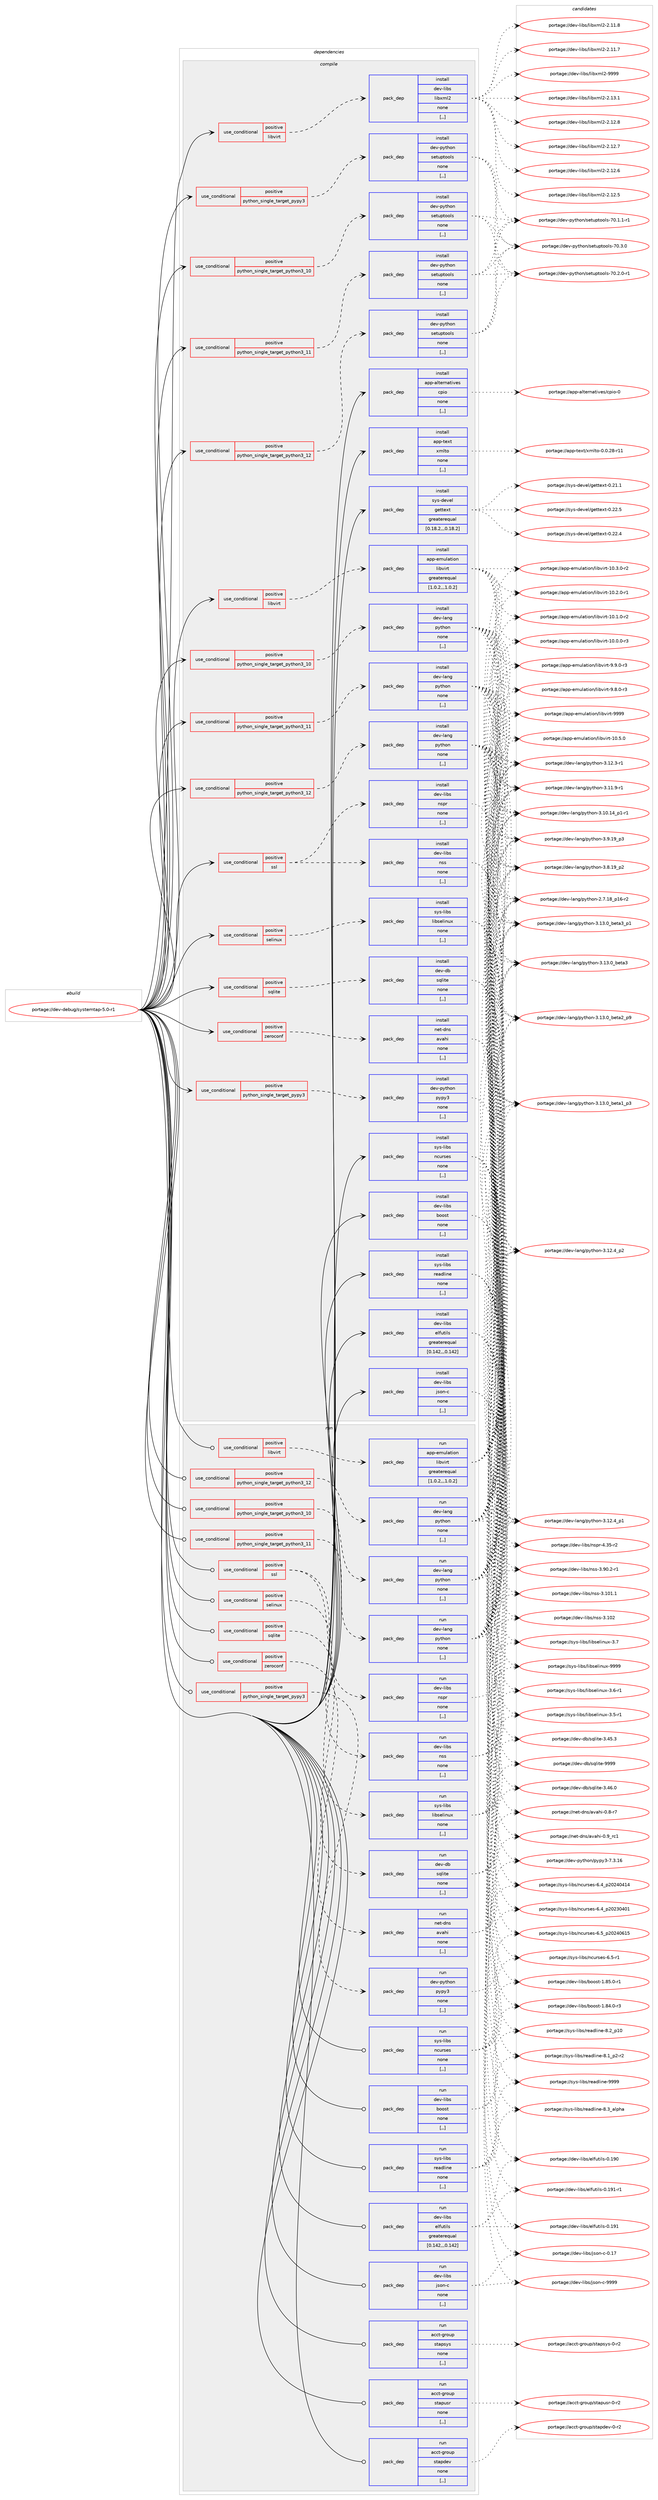 digraph prolog {

# *************
# Graph options
# *************

newrank=true;
concentrate=true;
compound=true;
graph [rankdir=LR,fontname=Helvetica,fontsize=10,ranksep=1.5];#, ranksep=2.5, nodesep=0.2];
edge  [arrowhead=vee];
node  [fontname=Helvetica,fontsize=10];

# **********
# The ebuild
# **********

subgraph cluster_leftcol {
color=gray;
rank=same;
label=<<i>ebuild</i>>;
id [label="portage://dev-debug/systemtap-5.0-r1", color=red, width=4, href="../dev-debug/systemtap-5.0-r1.svg"];
}

# ****************
# The dependencies
# ****************

subgraph cluster_midcol {
color=gray;
label=<<i>dependencies</i>>;
subgraph cluster_compile {
fillcolor="#eeeeee";
style=filled;
label=<<i>compile</i>>;
subgraph cond19196 {
dependency72195 [label=<<TABLE BORDER="0" CELLBORDER="1" CELLSPACING="0" CELLPADDING="4"><TR><TD ROWSPAN="3" CELLPADDING="10">use_conditional</TD></TR><TR><TD>positive</TD></TR><TR><TD>libvirt</TD></TR></TABLE>>, shape=none, color=red];
subgraph pack52058 {
dependency72196 [label=<<TABLE BORDER="0" CELLBORDER="1" CELLSPACING="0" CELLPADDING="4" WIDTH="220"><TR><TD ROWSPAN="6" CELLPADDING="30">pack_dep</TD></TR><TR><TD WIDTH="110">install</TD></TR><TR><TD>app-emulation</TD></TR><TR><TD>libvirt</TD></TR><TR><TD>greaterequal</TD></TR><TR><TD>[1.0.2,,,1.0.2]</TD></TR></TABLE>>, shape=none, color=blue];
}
dependency72195:e -> dependency72196:w [weight=20,style="dashed",arrowhead="vee"];
}
id:e -> dependency72195:w [weight=20,style="solid",arrowhead="vee"];
subgraph cond19197 {
dependency72197 [label=<<TABLE BORDER="0" CELLBORDER="1" CELLSPACING="0" CELLPADDING="4"><TR><TD ROWSPAN="3" CELLPADDING="10">use_conditional</TD></TR><TR><TD>positive</TD></TR><TR><TD>libvirt</TD></TR></TABLE>>, shape=none, color=red];
subgraph pack52059 {
dependency72198 [label=<<TABLE BORDER="0" CELLBORDER="1" CELLSPACING="0" CELLPADDING="4" WIDTH="220"><TR><TD ROWSPAN="6" CELLPADDING="30">pack_dep</TD></TR><TR><TD WIDTH="110">install</TD></TR><TR><TD>dev-libs</TD></TR><TR><TD>libxml2</TD></TR><TR><TD>none</TD></TR><TR><TD>[,,]</TD></TR></TABLE>>, shape=none, color=blue];
}
dependency72197:e -> dependency72198:w [weight=20,style="dashed",arrowhead="vee"];
}
id:e -> dependency72197:w [weight=20,style="solid",arrowhead="vee"];
subgraph cond19198 {
dependency72199 [label=<<TABLE BORDER="0" CELLBORDER="1" CELLSPACING="0" CELLPADDING="4"><TR><TD ROWSPAN="3" CELLPADDING="10">use_conditional</TD></TR><TR><TD>positive</TD></TR><TR><TD>python_single_target_pypy3</TD></TR></TABLE>>, shape=none, color=red];
subgraph pack52060 {
dependency72200 [label=<<TABLE BORDER="0" CELLBORDER="1" CELLSPACING="0" CELLPADDING="4" WIDTH="220"><TR><TD ROWSPAN="6" CELLPADDING="30">pack_dep</TD></TR><TR><TD WIDTH="110">install</TD></TR><TR><TD>dev-python</TD></TR><TR><TD>pypy3</TD></TR><TR><TD>none</TD></TR><TR><TD>[,,]</TD></TR></TABLE>>, shape=none, color=blue];
}
dependency72199:e -> dependency72200:w [weight=20,style="dashed",arrowhead="vee"];
}
id:e -> dependency72199:w [weight=20,style="solid",arrowhead="vee"];
subgraph cond19199 {
dependency72201 [label=<<TABLE BORDER="0" CELLBORDER="1" CELLSPACING="0" CELLPADDING="4"><TR><TD ROWSPAN="3" CELLPADDING="10">use_conditional</TD></TR><TR><TD>positive</TD></TR><TR><TD>python_single_target_pypy3</TD></TR></TABLE>>, shape=none, color=red];
subgraph pack52061 {
dependency72202 [label=<<TABLE BORDER="0" CELLBORDER="1" CELLSPACING="0" CELLPADDING="4" WIDTH="220"><TR><TD ROWSPAN="6" CELLPADDING="30">pack_dep</TD></TR><TR><TD WIDTH="110">install</TD></TR><TR><TD>dev-python</TD></TR><TR><TD>setuptools</TD></TR><TR><TD>none</TD></TR><TR><TD>[,,]</TD></TR></TABLE>>, shape=none, color=blue];
}
dependency72201:e -> dependency72202:w [weight=20,style="dashed",arrowhead="vee"];
}
id:e -> dependency72201:w [weight=20,style="solid",arrowhead="vee"];
subgraph cond19200 {
dependency72203 [label=<<TABLE BORDER="0" CELLBORDER="1" CELLSPACING="0" CELLPADDING="4"><TR><TD ROWSPAN="3" CELLPADDING="10">use_conditional</TD></TR><TR><TD>positive</TD></TR><TR><TD>python_single_target_python3_10</TD></TR></TABLE>>, shape=none, color=red];
subgraph pack52062 {
dependency72204 [label=<<TABLE BORDER="0" CELLBORDER="1" CELLSPACING="0" CELLPADDING="4" WIDTH="220"><TR><TD ROWSPAN="6" CELLPADDING="30">pack_dep</TD></TR><TR><TD WIDTH="110">install</TD></TR><TR><TD>dev-lang</TD></TR><TR><TD>python</TD></TR><TR><TD>none</TD></TR><TR><TD>[,,]</TD></TR></TABLE>>, shape=none, color=blue];
}
dependency72203:e -> dependency72204:w [weight=20,style="dashed",arrowhead="vee"];
}
id:e -> dependency72203:w [weight=20,style="solid",arrowhead="vee"];
subgraph cond19201 {
dependency72205 [label=<<TABLE BORDER="0" CELLBORDER="1" CELLSPACING="0" CELLPADDING="4"><TR><TD ROWSPAN="3" CELLPADDING="10">use_conditional</TD></TR><TR><TD>positive</TD></TR><TR><TD>python_single_target_python3_10</TD></TR></TABLE>>, shape=none, color=red];
subgraph pack52063 {
dependency72206 [label=<<TABLE BORDER="0" CELLBORDER="1" CELLSPACING="0" CELLPADDING="4" WIDTH="220"><TR><TD ROWSPAN="6" CELLPADDING="30">pack_dep</TD></TR><TR><TD WIDTH="110">install</TD></TR><TR><TD>dev-python</TD></TR><TR><TD>setuptools</TD></TR><TR><TD>none</TD></TR><TR><TD>[,,]</TD></TR></TABLE>>, shape=none, color=blue];
}
dependency72205:e -> dependency72206:w [weight=20,style="dashed",arrowhead="vee"];
}
id:e -> dependency72205:w [weight=20,style="solid",arrowhead="vee"];
subgraph cond19202 {
dependency72207 [label=<<TABLE BORDER="0" CELLBORDER="1" CELLSPACING="0" CELLPADDING="4"><TR><TD ROWSPAN="3" CELLPADDING="10">use_conditional</TD></TR><TR><TD>positive</TD></TR><TR><TD>python_single_target_python3_11</TD></TR></TABLE>>, shape=none, color=red];
subgraph pack52064 {
dependency72208 [label=<<TABLE BORDER="0" CELLBORDER="1" CELLSPACING="0" CELLPADDING="4" WIDTH="220"><TR><TD ROWSPAN="6" CELLPADDING="30">pack_dep</TD></TR><TR><TD WIDTH="110">install</TD></TR><TR><TD>dev-lang</TD></TR><TR><TD>python</TD></TR><TR><TD>none</TD></TR><TR><TD>[,,]</TD></TR></TABLE>>, shape=none, color=blue];
}
dependency72207:e -> dependency72208:w [weight=20,style="dashed",arrowhead="vee"];
}
id:e -> dependency72207:w [weight=20,style="solid",arrowhead="vee"];
subgraph cond19203 {
dependency72209 [label=<<TABLE BORDER="0" CELLBORDER="1" CELLSPACING="0" CELLPADDING="4"><TR><TD ROWSPAN="3" CELLPADDING="10">use_conditional</TD></TR><TR><TD>positive</TD></TR><TR><TD>python_single_target_python3_11</TD></TR></TABLE>>, shape=none, color=red];
subgraph pack52065 {
dependency72210 [label=<<TABLE BORDER="0" CELLBORDER="1" CELLSPACING="0" CELLPADDING="4" WIDTH="220"><TR><TD ROWSPAN="6" CELLPADDING="30">pack_dep</TD></TR><TR><TD WIDTH="110">install</TD></TR><TR><TD>dev-python</TD></TR><TR><TD>setuptools</TD></TR><TR><TD>none</TD></TR><TR><TD>[,,]</TD></TR></TABLE>>, shape=none, color=blue];
}
dependency72209:e -> dependency72210:w [weight=20,style="dashed",arrowhead="vee"];
}
id:e -> dependency72209:w [weight=20,style="solid",arrowhead="vee"];
subgraph cond19204 {
dependency72211 [label=<<TABLE BORDER="0" CELLBORDER="1" CELLSPACING="0" CELLPADDING="4"><TR><TD ROWSPAN="3" CELLPADDING="10">use_conditional</TD></TR><TR><TD>positive</TD></TR><TR><TD>python_single_target_python3_12</TD></TR></TABLE>>, shape=none, color=red];
subgraph pack52066 {
dependency72212 [label=<<TABLE BORDER="0" CELLBORDER="1" CELLSPACING="0" CELLPADDING="4" WIDTH="220"><TR><TD ROWSPAN="6" CELLPADDING="30">pack_dep</TD></TR><TR><TD WIDTH="110">install</TD></TR><TR><TD>dev-lang</TD></TR><TR><TD>python</TD></TR><TR><TD>none</TD></TR><TR><TD>[,,]</TD></TR></TABLE>>, shape=none, color=blue];
}
dependency72211:e -> dependency72212:w [weight=20,style="dashed",arrowhead="vee"];
}
id:e -> dependency72211:w [weight=20,style="solid",arrowhead="vee"];
subgraph cond19205 {
dependency72213 [label=<<TABLE BORDER="0" CELLBORDER="1" CELLSPACING="0" CELLPADDING="4"><TR><TD ROWSPAN="3" CELLPADDING="10">use_conditional</TD></TR><TR><TD>positive</TD></TR><TR><TD>python_single_target_python3_12</TD></TR></TABLE>>, shape=none, color=red];
subgraph pack52067 {
dependency72214 [label=<<TABLE BORDER="0" CELLBORDER="1" CELLSPACING="0" CELLPADDING="4" WIDTH="220"><TR><TD ROWSPAN="6" CELLPADDING="30">pack_dep</TD></TR><TR><TD WIDTH="110">install</TD></TR><TR><TD>dev-python</TD></TR><TR><TD>setuptools</TD></TR><TR><TD>none</TD></TR><TR><TD>[,,]</TD></TR></TABLE>>, shape=none, color=blue];
}
dependency72213:e -> dependency72214:w [weight=20,style="dashed",arrowhead="vee"];
}
id:e -> dependency72213:w [weight=20,style="solid",arrowhead="vee"];
subgraph cond19206 {
dependency72215 [label=<<TABLE BORDER="0" CELLBORDER="1" CELLSPACING="0" CELLPADDING="4"><TR><TD ROWSPAN="3" CELLPADDING="10">use_conditional</TD></TR><TR><TD>positive</TD></TR><TR><TD>selinux</TD></TR></TABLE>>, shape=none, color=red];
subgraph pack52068 {
dependency72216 [label=<<TABLE BORDER="0" CELLBORDER="1" CELLSPACING="0" CELLPADDING="4" WIDTH="220"><TR><TD ROWSPAN="6" CELLPADDING="30">pack_dep</TD></TR><TR><TD WIDTH="110">install</TD></TR><TR><TD>sys-libs</TD></TR><TR><TD>libselinux</TD></TR><TR><TD>none</TD></TR><TR><TD>[,,]</TD></TR></TABLE>>, shape=none, color=blue];
}
dependency72215:e -> dependency72216:w [weight=20,style="dashed",arrowhead="vee"];
}
id:e -> dependency72215:w [weight=20,style="solid",arrowhead="vee"];
subgraph cond19207 {
dependency72217 [label=<<TABLE BORDER="0" CELLBORDER="1" CELLSPACING="0" CELLPADDING="4"><TR><TD ROWSPAN="3" CELLPADDING="10">use_conditional</TD></TR><TR><TD>positive</TD></TR><TR><TD>sqlite</TD></TR></TABLE>>, shape=none, color=red];
subgraph pack52069 {
dependency72218 [label=<<TABLE BORDER="0" CELLBORDER="1" CELLSPACING="0" CELLPADDING="4" WIDTH="220"><TR><TD ROWSPAN="6" CELLPADDING="30">pack_dep</TD></TR><TR><TD WIDTH="110">install</TD></TR><TR><TD>dev-db</TD></TR><TR><TD>sqlite</TD></TR><TR><TD>none</TD></TR><TR><TD>[,,]</TD></TR></TABLE>>, shape=none, color=blue];
}
dependency72217:e -> dependency72218:w [weight=20,style="dashed",arrowhead="vee"];
}
id:e -> dependency72217:w [weight=20,style="solid",arrowhead="vee"];
subgraph cond19208 {
dependency72219 [label=<<TABLE BORDER="0" CELLBORDER="1" CELLSPACING="0" CELLPADDING="4"><TR><TD ROWSPAN="3" CELLPADDING="10">use_conditional</TD></TR><TR><TD>positive</TD></TR><TR><TD>ssl</TD></TR></TABLE>>, shape=none, color=red];
subgraph pack52070 {
dependency72220 [label=<<TABLE BORDER="0" CELLBORDER="1" CELLSPACING="0" CELLPADDING="4" WIDTH="220"><TR><TD ROWSPAN="6" CELLPADDING="30">pack_dep</TD></TR><TR><TD WIDTH="110">install</TD></TR><TR><TD>dev-libs</TD></TR><TR><TD>nspr</TD></TR><TR><TD>none</TD></TR><TR><TD>[,,]</TD></TR></TABLE>>, shape=none, color=blue];
}
dependency72219:e -> dependency72220:w [weight=20,style="dashed",arrowhead="vee"];
subgraph pack52071 {
dependency72221 [label=<<TABLE BORDER="0" CELLBORDER="1" CELLSPACING="0" CELLPADDING="4" WIDTH="220"><TR><TD ROWSPAN="6" CELLPADDING="30">pack_dep</TD></TR><TR><TD WIDTH="110">install</TD></TR><TR><TD>dev-libs</TD></TR><TR><TD>nss</TD></TR><TR><TD>none</TD></TR><TR><TD>[,,]</TD></TR></TABLE>>, shape=none, color=blue];
}
dependency72219:e -> dependency72221:w [weight=20,style="dashed",arrowhead="vee"];
}
id:e -> dependency72219:w [weight=20,style="solid",arrowhead="vee"];
subgraph cond19209 {
dependency72222 [label=<<TABLE BORDER="0" CELLBORDER="1" CELLSPACING="0" CELLPADDING="4"><TR><TD ROWSPAN="3" CELLPADDING="10">use_conditional</TD></TR><TR><TD>positive</TD></TR><TR><TD>zeroconf</TD></TR></TABLE>>, shape=none, color=red];
subgraph pack52072 {
dependency72223 [label=<<TABLE BORDER="0" CELLBORDER="1" CELLSPACING="0" CELLPADDING="4" WIDTH="220"><TR><TD ROWSPAN="6" CELLPADDING="30">pack_dep</TD></TR><TR><TD WIDTH="110">install</TD></TR><TR><TD>net-dns</TD></TR><TR><TD>avahi</TD></TR><TR><TD>none</TD></TR><TR><TD>[,,]</TD></TR></TABLE>>, shape=none, color=blue];
}
dependency72222:e -> dependency72223:w [weight=20,style="dashed",arrowhead="vee"];
}
id:e -> dependency72222:w [weight=20,style="solid",arrowhead="vee"];
subgraph pack52073 {
dependency72224 [label=<<TABLE BORDER="0" CELLBORDER="1" CELLSPACING="0" CELLPADDING="4" WIDTH="220"><TR><TD ROWSPAN="6" CELLPADDING="30">pack_dep</TD></TR><TR><TD WIDTH="110">install</TD></TR><TR><TD>app-alternatives</TD></TR><TR><TD>cpio</TD></TR><TR><TD>none</TD></TR><TR><TD>[,,]</TD></TR></TABLE>>, shape=none, color=blue];
}
id:e -> dependency72224:w [weight=20,style="solid",arrowhead="vee"];
subgraph pack52074 {
dependency72225 [label=<<TABLE BORDER="0" CELLBORDER="1" CELLSPACING="0" CELLPADDING="4" WIDTH="220"><TR><TD ROWSPAN="6" CELLPADDING="30">pack_dep</TD></TR><TR><TD WIDTH="110">install</TD></TR><TR><TD>app-text</TD></TR><TR><TD>xmlto</TD></TR><TR><TD>none</TD></TR><TR><TD>[,,]</TD></TR></TABLE>>, shape=none, color=blue];
}
id:e -> dependency72225:w [weight=20,style="solid",arrowhead="vee"];
subgraph pack52075 {
dependency72226 [label=<<TABLE BORDER="0" CELLBORDER="1" CELLSPACING="0" CELLPADDING="4" WIDTH="220"><TR><TD ROWSPAN="6" CELLPADDING="30">pack_dep</TD></TR><TR><TD WIDTH="110">install</TD></TR><TR><TD>dev-libs</TD></TR><TR><TD>boost</TD></TR><TR><TD>none</TD></TR><TR><TD>[,,]</TD></TR></TABLE>>, shape=none, color=blue];
}
id:e -> dependency72226:w [weight=20,style="solid",arrowhead="vee"];
subgraph pack52076 {
dependency72227 [label=<<TABLE BORDER="0" CELLBORDER="1" CELLSPACING="0" CELLPADDING="4" WIDTH="220"><TR><TD ROWSPAN="6" CELLPADDING="30">pack_dep</TD></TR><TR><TD WIDTH="110">install</TD></TR><TR><TD>dev-libs</TD></TR><TR><TD>elfutils</TD></TR><TR><TD>greaterequal</TD></TR><TR><TD>[0.142,,,0.142]</TD></TR></TABLE>>, shape=none, color=blue];
}
id:e -> dependency72227:w [weight=20,style="solid",arrowhead="vee"];
subgraph pack52077 {
dependency72228 [label=<<TABLE BORDER="0" CELLBORDER="1" CELLSPACING="0" CELLPADDING="4" WIDTH="220"><TR><TD ROWSPAN="6" CELLPADDING="30">pack_dep</TD></TR><TR><TD WIDTH="110">install</TD></TR><TR><TD>dev-libs</TD></TR><TR><TD>json-c</TD></TR><TR><TD>none</TD></TR><TR><TD>[,,]</TD></TR></TABLE>>, shape=none, color=blue];
}
id:e -> dependency72228:w [weight=20,style="solid",arrowhead="vee"];
subgraph pack52078 {
dependency72229 [label=<<TABLE BORDER="0" CELLBORDER="1" CELLSPACING="0" CELLPADDING="4" WIDTH="220"><TR><TD ROWSPAN="6" CELLPADDING="30">pack_dep</TD></TR><TR><TD WIDTH="110">install</TD></TR><TR><TD>sys-devel</TD></TR><TR><TD>gettext</TD></TR><TR><TD>greaterequal</TD></TR><TR><TD>[0.18.2,,,0.18.2]</TD></TR></TABLE>>, shape=none, color=blue];
}
id:e -> dependency72229:w [weight=20,style="solid",arrowhead="vee"];
subgraph pack52079 {
dependency72230 [label=<<TABLE BORDER="0" CELLBORDER="1" CELLSPACING="0" CELLPADDING="4" WIDTH="220"><TR><TD ROWSPAN="6" CELLPADDING="30">pack_dep</TD></TR><TR><TD WIDTH="110">install</TD></TR><TR><TD>sys-libs</TD></TR><TR><TD>ncurses</TD></TR><TR><TD>none</TD></TR><TR><TD>[,,]</TD></TR></TABLE>>, shape=none, color=blue];
}
id:e -> dependency72230:w [weight=20,style="solid",arrowhead="vee"];
subgraph pack52080 {
dependency72231 [label=<<TABLE BORDER="0" CELLBORDER="1" CELLSPACING="0" CELLPADDING="4" WIDTH="220"><TR><TD ROWSPAN="6" CELLPADDING="30">pack_dep</TD></TR><TR><TD WIDTH="110">install</TD></TR><TR><TD>sys-libs</TD></TR><TR><TD>readline</TD></TR><TR><TD>none</TD></TR><TR><TD>[,,]</TD></TR></TABLE>>, shape=none, color=blue];
}
id:e -> dependency72231:w [weight=20,style="solid",arrowhead="vee"];
}
subgraph cluster_compileandrun {
fillcolor="#eeeeee";
style=filled;
label=<<i>compile and run</i>>;
}
subgraph cluster_run {
fillcolor="#eeeeee";
style=filled;
label=<<i>run</i>>;
subgraph cond19210 {
dependency72232 [label=<<TABLE BORDER="0" CELLBORDER="1" CELLSPACING="0" CELLPADDING="4"><TR><TD ROWSPAN="3" CELLPADDING="10">use_conditional</TD></TR><TR><TD>positive</TD></TR><TR><TD>libvirt</TD></TR></TABLE>>, shape=none, color=red];
subgraph pack52081 {
dependency72233 [label=<<TABLE BORDER="0" CELLBORDER="1" CELLSPACING="0" CELLPADDING="4" WIDTH="220"><TR><TD ROWSPAN="6" CELLPADDING="30">pack_dep</TD></TR><TR><TD WIDTH="110">run</TD></TR><TR><TD>app-emulation</TD></TR><TR><TD>libvirt</TD></TR><TR><TD>greaterequal</TD></TR><TR><TD>[1.0.2,,,1.0.2]</TD></TR></TABLE>>, shape=none, color=blue];
}
dependency72232:e -> dependency72233:w [weight=20,style="dashed",arrowhead="vee"];
}
id:e -> dependency72232:w [weight=20,style="solid",arrowhead="odot"];
subgraph cond19211 {
dependency72234 [label=<<TABLE BORDER="0" CELLBORDER="1" CELLSPACING="0" CELLPADDING="4"><TR><TD ROWSPAN="3" CELLPADDING="10">use_conditional</TD></TR><TR><TD>positive</TD></TR><TR><TD>python_single_target_pypy3</TD></TR></TABLE>>, shape=none, color=red];
subgraph pack52082 {
dependency72235 [label=<<TABLE BORDER="0" CELLBORDER="1" CELLSPACING="0" CELLPADDING="4" WIDTH="220"><TR><TD ROWSPAN="6" CELLPADDING="30">pack_dep</TD></TR><TR><TD WIDTH="110">run</TD></TR><TR><TD>dev-python</TD></TR><TR><TD>pypy3</TD></TR><TR><TD>none</TD></TR><TR><TD>[,,]</TD></TR></TABLE>>, shape=none, color=blue];
}
dependency72234:e -> dependency72235:w [weight=20,style="dashed",arrowhead="vee"];
}
id:e -> dependency72234:w [weight=20,style="solid",arrowhead="odot"];
subgraph cond19212 {
dependency72236 [label=<<TABLE BORDER="0" CELLBORDER="1" CELLSPACING="0" CELLPADDING="4"><TR><TD ROWSPAN="3" CELLPADDING="10">use_conditional</TD></TR><TR><TD>positive</TD></TR><TR><TD>python_single_target_python3_10</TD></TR></TABLE>>, shape=none, color=red];
subgraph pack52083 {
dependency72237 [label=<<TABLE BORDER="0" CELLBORDER="1" CELLSPACING="0" CELLPADDING="4" WIDTH="220"><TR><TD ROWSPAN="6" CELLPADDING="30">pack_dep</TD></TR><TR><TD WIDTH="110">run</TD></TR><TR><TD>dev-lang</TD></TR><TR><TD>python</TD></TR><TR><TD>none</TD></TR><TR><TD>[,,]</TD></TR></TABLE>>, shape=none, color=blue];
}
dependency72236:e -> dependency72237:w [weight=20,style="dashed",arrowhead="vee"];
}
id:e -> dependency72236:w [weight=20,style="solid",arrowhead="odot"];
subgraph cond19213 {
dependency72238 [label=<<TABLE BORDER="0" CELLBORDER="1" CELLSPACING="0" CELLPADDING="4"><TR><TD ROWSPAN="3" CELLPADDING="10">use_conditional</TD></TR><TR><TD>positive</TD></TR><TR><TD>python_single_target_python3_11</TD></TR></TABLE>>, shape=none, color=red];
subgraph pack52084 {
dependency72239 [label=<<TABLE BORDER="0" CELLBORDER="1" CELLSPACING="0" CELLPADDING="4" WIDTH="220"><TR><TD ROWSPAN="6" CELLPADDING="30">pack_dep</TD></TR><TR><TD WIDTH="110">run</TD></TR><TR><TD>dev-lang</TD></TR><TR><TD>python</TD></TR><TR><TD>none</TD></TR><TR><TD>[,,]</TD></TR></TABLE>>, shape=none, color=blue];
}
dependency72238:e -> dependency72239:w [weight=20,style="dashed",arrowhead="vee"];
}
id:e -> dependency72238:w [weight=20,style="solid",arrowhead="odot"];
subgraph cond19214 {
dependency72240 [label=<<TABLE BORDER="0" CELLBORDER="1" CELLSPACING="0" CELLPADDING="4"><TR><TD ROWSPAN="3" CELLPADDING="10">use_conditional</TD></TR><TR><TD>positive</TD></TR><TR><TD>python_single_target_python3_12</TD></TR></TABLE>>, shape=none, color=red];
subgraph pack52085 {
dependency72241 [label=<<TABLE BORDER="0" CELLBORDER="1" CELLSPACING="0" CELLPADDING="4" WIDTH="220"><TR><TD ROWSPAN="6" CELLPADDING="30">pack_dep</TD></TR><TR><TD WIDTH="110">run</TD></TR><TR><TD>dev-lang</TD></TR><TR><TD>python</TD></TR><TR><TD>none</TD></TR><TR><TD>[,,]</TD></TR></TABLE>>, shape=none, color=blue];
}
dependency72240:e -> dependency72241:w [weight=20,style="dashed",arrowhead="vee"];
}
id:e -> dependency72240:w [weight=20,style="solid",arrowhead="odot"];
subgraph cond19215 {
dependency72242 [label=<<TABLE BORDER="0" CELLBORDER="1" CELLSPACING="0" CELLPADDING="4"><TR><TD ROWSPAN="3" CELLPADDING="10">use_conditional</TD></TR><TR><TD>positive</TD></TR><TR><TD>selinux</TD></TR></TABLE>>, shape=none, color=red];
subgraph pack52086 {
dependency72243 [label=<<TABLE BORDER="0" CELLBORDER="1" CELLSPACING="0" CELLPADDING="4" WIDTH="220"><TR><TD ROWSPAN="6" CELLPADDING="30">pack_dep</TD></TR><TR><TD WIDTH="110">run</TD></TR><TR><TD>sys-libs</TD></TR><TR><TD>libselinux</TD></TR><TR><TD>none</TD></TR><TR><TD>[,,]</TD></TR></TABLE>>, shape=none, color=blue];
}
dependency72242:e -> dependency72243:w [weight=20,style="dashed",arrowhead="vee"];
}
id:e -> dependency72242:w [weight=20,style="solid",arrowhead="odot"];
subgraph cond19216 {
dependency72244 [label=<<TABLE BORDER="0" CELLBORDER="1" CELLSPACING="0" CELLPADDING="4"><TR><TD ROWSPAN="3" CELLPADDING="10">use_conditional</TD></TR><TR><TD>positive</TD></TR><TR><TD>sqlite</TD></TR></TABLE>>, shape=none, color=red];
subgraph pack52087 {
dependency72245 [label=<<TABLE BORDER="0" CELLBORDER="1" CELLSPACING="0" CELLPADDING="4" WIDTH="220"><TR><TD ROWSPAN="6" CELLPADDING="30">pack_dep</TD></TR><TR><TD WIDTH="110">run</TD></TR><TR><TD>dev-db</TD></TR><TR><TD>sqlite</TD></TR><TR><TD>none</TD></TR><TR><TD>[,,]</TD></TR></TABLE>>, shape=none, color=blue];
}
dependency72244:e -> dependency72245:w [weight=20,style="dashed",arrowhead="vee"];
}
id:e -> dependency72244:w [weight=20,style="solid",arrowhead="odot"];
subgraph cond19217 {
dependency72246 [label=<<TABLE BORDER="0" CELLBORDER="1" CELLSPACING="0" CELLPADDING="4"><TR><TD ROWSPAN="3" CELLPADDING="10">use_conditional</TD></TR><TR><TD>positive</TD></TR><TR><TD>ssl</TD></TR></TABLE>>, shape=none, color=red];
subgraph pack52088 {
dependency72247 [label=<<TABLE BORDER="0" CELLBORDER="1" CELLSPACING="0" CELLPADDING="4" WIDTH="220"><TR><TD ROWSPAN="6" CELLPADDING="30">pack_dep</TD></TR><TR><TD WIDTH="110">run</TD></TR><TR><TD>dev-libs</TD></TR><TR><TD>nspr</TD></TR><TR><TD>none</TD></TR><TR><TD>[,,]</TD></TR></TABLE>>, shape=none, color=blue];
}
dependency72246:e -> dependency72247:w [weight=20,style="dashed",arrowhead="vee"];
subgraph pack52089 {
dependency72248 [label=<<TABLE BORDER="0" CELLBORDER="1" CELLSPACING="0" CELLPADDING="4" WIDTH="220"><TR><TD ROWSPAN="6" CELLPADDING="30">pack_dep</TD></TR><TR><TD WIDTH="110">run</TD></TR><TR><TD>dev-libs</TD></TR><TR><TD>nss</TD></TR><TR><TD>none</TD></TR><TR><TD>[,,]</TD></TR></TABLE>>, shape=none, color=blue];
}
dependency72246:e -> dependency72248:w [weight=20,style="dashed",arrowhead="vee"];
}
id:e -> dependency72246:w [weight=20,style="solid",arrowhead="odot"];
subgraph cond19218 {
dependency72249 [label=<<TABLE BORDER="0" CELLBORDER="1" CELLSPACING="0" CELLPADDING="4"><TR><TD ROWSPAN="3" CELLPADDING="10">use_conditional</TD></TR><TR><TD>positive</TD></TR><TR><TD>zeroconf</TD></TR></TABLE>>, shape=none, color=red];
subgraph pack52090 {
dependency72250 [label=<<TABLE BORDER="0" CELLBORDER="1" CELLSPACING="0" CELLPADDING="4" WIDTH="220"><TR><TD ROWSPAN="6" CELLPADDING="30">pack_dep</TD></TR><TR><TD WIDTH="110">run</TD></TR><TR><TD>net-dns</TD></TR><TR><TD>avahi</TD></TR><TR><TD>none</TD></TR><TR><TD>[,,]</TD></TR></TABLE>>, shape=none, color=blue];
}
dependency72249:e -> dependency72250:w [weight=20,style="dashed",arrowhead="vee"];
}
id:e -> dependency72249:w [weight=20,style="solid",arrowhead="odot"];
subgraph pack52091 {
dependency72251 [label=<<TABLE BORDER="0" CELLBORDER="1" CELLSPACING="0" CELLPADDING="4" WIDTH="220"><TR><TD ROWSPAN="6" CELLPADDING="30">pack_dep</TD></TR><TR><TD WIDTH="110">run</TD></TR><TR><TD>acct-group</TD></TR><TR><TD>stapdev</TD></TR><TR><TD>none</TD></TR><TR><TD>[,,]</TD></TR></TABLE>>, shape=none, color=blue];
}
id:e -> dependency72251:w [weight=20,style="solid",arrowhead="odot"];
subgraph pack52092 {
dependency72252 [label=<<TABLE BORDER="0" CELLBORDER="1" CELLSPACING="0" CELLPADDING="4" WIDTH="220"><TR><TD ROWSPAN="6" CELLPADDING="30">pack_dep</TD></TR><TR><TD WIDTH="110">run</TD></TR><TR><TD>acct-group</TD></TR><TR><TD>stapsys</TD></TR><TR><TD>none</TD></TR><TR><TD>[,,]</TD></TR></TABLE>>, shape=none, color=blue];
}
id:e -> dependency72252:w [weight=20,style="solid",arrowhead="odot"];
subgraph pack52093 {
dependency72253 [label=<<TABLE BORDER="0" CELLBORDER="1" CELLSPACING="0" CELLPADDING="4" WIDTH="220"><TR><TD ROWSPAN="6" CELLPADDING="30">pack_dep</TD></TR><TR><TD WIDTH="110">run</TD></TR><TR><TD>acct-group</TD></TR><TR><TD>stapusr</TD></TR><TR><TD>none</TD></TR><TR><TD>[,,]</TD></TR></TABLE>>, shape=none, color=blue];
}
id:e -> dependency72253:w [weight=20,style="solid",arrowhead="odot"];
subgraph pack52094 {
dependency72254 [label=<<TABLE BORDER="0" CELLBORDER="1" CELLSPACING="0" CELLPADDING="4" WIDTH="220"><TR><TD ROWSPAN="6" CELLPADDING="30">pack_dep</TD></TR><TR><TD WIDTH="110">run</TD></TR><TR><TD>dev-libs</TD></TR><TR><TD>boost</TD></TR><TR><TD>none</TD></TR><TR><TD>[,,]</TD></TR></TABLE>>, shape=none, color=blue];
}
id:e -> dependency72254:w [weight=20,style="solid",arrowhead="odot"];
subgraph pack52095 {
dependency72255 [label=<<TABLE BORDER="0" CELLBORDER="1" CELLSPACING="0" CELLPADDING="4" WIDTH="220"><TR><TD ROWSPAN="6" CELLPADDING="30">pack_dep</TD></TR><TR><TD WIDTH="110">run</TD></TR><TR><TD>dev-libs</TD></TR><TR><TD>elfutils</TD></TR><TR><TD>greaterequal</TD></TR><TR><TD>[0.142,,,0.142]</TD></TR></TABLE>>, shape=none, color=blue];
}
id:e -> dependency72255:w [weight=20,style="solid",arrowhead="odot"];
subgraph pack52096 {
dependency72256 [label=<<TABLE BORDER="0" CELLBORDER="1" CELLSPACING="0" CELLPADDING="4" WIDTH="220"><TR><TD ROWSPAN="6" CELLPADDING="30">pack_dep</TD></TR><TR><TD WIDTH="110">run</TD></TR><TR><TD>dev-libs</TD></TR><TR><TD>json-c</TD></TR><TR><TD>none</TD></TR><TR><TD>[,,]</TD></TR></TABLE>>, shape=none, color=blue];
}
id:e -> dependency72256:w [weight=20,style="solid",arrowhead="odot"];
subgraph pack52097 {
dependency72257 [label=<<TABLE BORDER="0" CELLBORDER="1" CELLSPACING="0" CELLPADDING="4" WIDTH="220"><TR><TD ROWSPAN="6" CELLPADDING="30">pack_dep</TD></TR><TR><TD WIDTH="110">run</TD></TR><TR><TD>sys-libs</TD></TR><TR><TD>ncurses</TD></TR><TR><TD>none</TD></TR><TR><TD>[,,]</TD></TR></TABLE>>, shape=none, color=blue];
}
id:e -> dependency72257:w [weight=20,style="solid",arrowhead="odot"];
subgraph pack52098 {
dependency72258 [label=<<TABLE BORDER="0" CELLBORDER="1" CELLSPACING="0" CELLPADDING="4" WIDTH="220"><TR><TD ROWSPAN="6" CELLPADDING="30">pack_dep</TD></TR><TR><TD WIDTH="110">run</TD></TR><TR><TD>sys-libs</TD></TR><TR><TD>readline</TD></TR><TR><TD>none</TD></TR><TR><TD>[,,]</TD></TR></TABLE>>, shape=none, color=blue];
}
id:e -> dependency72258:w [weight=20,style="solid",arrowhead="odot"];
}
}

# **************
# The candidates
# **************

subgraph cluster_choices {
rank=same;
color=gray;
label=<<i>candidates</i>>;

subgraph choice52058 {
color=black;
nodesep=1;
choice97112112451011091171089711610511111047108105981181051141164557575757 [label="portage://app-emulation/libvirt-9999", color=red, width=4,href="../app-emulation/libvirt-9999.svg"];
choice971121124510110911710897116105111110471081059811810511411645494846534648 [label="portage://app-emulation/libvirt-10.5.0", color=red, width=4,href="../app-emulation/libvirt-10.5.0.svg"];
choice9711211245101109117108971161051111104710810598118105114116454948465146484511450 [label="portage://app-emulation/libvirt-10.3.0-r2", color=red, width=4,href="../app-emulation/libvirt-10.3.0-r2.svg"];
choice9711211245101109117108971161051111104710810598118105114116454948465046484511449 [label="portage://app-emulation/libvirt-10.2.0-r1", color=red, width=4,href="../app-emulation/libvirt-10.2.0-r1.svg"];
choice9711211245101109117108971161051111104710810598118105114116454948464946484511450 [label="portage://app-emulation/libvirt-10.1.0-r2", color=red, width=4,href="../app-emulation/libvirt-10.1.0-r2.svg"];
choice9711211245101109117108971161051111104710810598118105114116454948464846484511451 [label="portage://app-emulation/libvirt-10.0.0-r3", color=red, width=4,href="../app-emulation/libvirt-10.0.0-r3.svg"];
choice97112112451011091171089711610511111047108105981181051141164557465746484511451 [label="portage://app-emulation/libvirt-9.9.0-r3", color=red, width=4,href="../app-emulation/libvirt-9.9.0-r3.svg"];
choice97112112451011091171089711610511111047108105981181051141164557465646484511451 [label="portage://app-emulation/libvirt-9.8.0-r3", color=red, width=4,href="../app-emulation/libvirt-9.8.0-r3.svg"];
dependency72196:e -> choice97112112451011091171089711610511111047108105981181051141164557575757:w [style=dotted,weight="100"];
dependency72196:e -> choice971121124510110911710897116105111110471081059811810511411645494846534648:w [style=dotted,weight="100"];
dependency72196:e -> choice9711211245101109117108971161051111104710810598118105114116454948465146484511450:w [style=dotted,weight="100"];
dependency72196:e -> choice9711211245101109117108971161051111104710810598118105114116454948465046484511449:w [style=dotted,weight="100"];
dependency72196:e -> choice9711211245101109117108971161051111104710810598118105114116454948464946484511450:w [style=dotted,weight="100"];
dependency72196:e -> choice9711211245101109117108971161051111104710810598118105114116454948464846484511451:w [style=dotted,weight="100"];
dependency72196:e -> choice97112112451011091171089711610511111047108105981181051141164557465746484511451:w [style=dotted,weight="100"];
dependency72196:e -> choice97112112451011091171089711610511111047108105981181051141164557465646484511451:w [style=dotted,weight="100"];
}
subgraph choice52059 {
color=black;
nodesep=1;
choice10010111845108105981154710810598120109108504557575757 [label="portage://dev-libs/libxml2-9999", color=red, width=4,href="../dev-libs/libxml2-9999.svg"];
choice100101118451081059811547108105981201091085045504649514649 [label="portage://dev-libs/libxml2-2.13.1", color=red, width=4,href="../dev-libs/libxml2-2.13.1.svg"];
choice100101118451081059811547108105981201091085045504649504656 [label="portage://dev-libs/libxml2-2.12.8", color=red, width=4,href="../dev-libs/libxml2-2.12.8.svg"];
choice100101118451081059811547108105981201091085045504649504655 [label="portage://dev-libs/libxml2-2.12.7", color=red, width=4,href="../dev-libs/libxml2-2.12.7.svg"];
choice100101118451081059811547108105981201091085045504649504654 [label="portage://dev-libs/libxml2-2.12.6", color=red, width=4,href="../dev-libs/libxml2-2.12.6.svg"];
choice100101118451081059811547108105981201091085045504649504653 [label="portage://dev-libs/libxml2-2.12.5", color=red, width=4,href="../dev-libs/libxml2-2.12.5.svg"];
choice100101118451081059811547108105981201091085045504649494656 [label="portage://dev-libs/libxml2-2.11.8", color=red, width=4,href="../dev-libs/libxml2-2.11.8.svg"];
choice100101118451081059811547108105981201091085045504649494655 [label="portage://dev-libs/libxml2-2.11.7", color=red, width=4,href="../dev-libs/libxml2-2.11.7.svg"];
dependency72198:e -> choice10010111845108105981154710810598120109108504557575757:w [style=dotted,weight="100"];
dependency72198:e -> choice100101118451081059811547108105981201091085045504649514649:w [style=dotted,weight="100"];
dependency72198:e -> choice100101118451081059811547108105981201091085045504649504656:w [style=dotted,weight="100"];
dependency72198:e -> choice100101118451081059811547108105981201091085045504649504655:w [style=dotted,weight="100"];
dependency72198:e -> choice100101118451081059811547108105981201091085045504649504654:w [style=dotted,weight="100"];
dependency72198:e -> choice100101118451081059811547108105981201091085045504649504653:w [style=dotted,weight="100"];
dependency72198:e -> choice100101118451081059811547108105981201091085045504649494656:w [style=dotted,weight="100"];
dependency72198:e -> choice100101118451081059811547108105981201091085045504649494655:w [style=dotted,weight="100"];
}
subgraph choice52060 {
color=black;
nodesep=1;
choice10010111845112121116104111110471121211121215145554651464954 [label="portage://dev-python/pypy3-7.3.16", color=red, width=4,href="../dev-python/pypy3-7.3.16.svg"];
dependency72200:e -> choice10010111845112121116104111110471121211121215145554651464954:w [style=dotted,weight="100"];
}
subgraph choice52061 {
color=black;
nodesep=1;
choice100101118451121211161041111104711510111611711211611111110811545554846514648 [label="portage://dev-python/setuptools-70.3.0", color=red, width=4,href="../dev-python/setuptools-70.3.0.svg"];
choice1001011184511212111610411111047115101116117112116111111108115455548465046484511449 [label="portage://dev-python/setuptools-70.2.0-r1", color=red, width=4,href="../dev-python/setuptools-70.2.0-r1.svg"];
choice1001011184511212111610411111047115101116117112116111111108115455548464946494511449 [label="portage://dev-python/setuptools-70.1.1-r1", color=red, width=4,href="../dev-python/setuptools-70.1.1-r1.svg"];
dependency72202:e -> choice100101118451121211161041111104711510111611711211611111110811545554846514648:w [style=dotted,weight="100"];
dependency72202:e -> choice1001011184511212111610411111047115101116117112116111111108115455548465046484511449:w [style=dotted,weight="100"];
dependency72202:e -> choice1001011184511212111610411111047115101116117112116111111108115455548464946494511449:w [style=dotted,weight="100"];
}
subgraph choice52062 {
color=black;
nodesep=1;
choice10010111845108971101034711212111610411111045514649514648959810111697519511249 [label="portage://dev-lang/python-3.13.0_beta3_p1", color=red, width=4,href="../dev-lang/python-3.13.0_beta3_p1.svg"];
choice1001011184510897110103471121211161041111104551464951464895981011169751 [label="portage://dev-lang/python-3.13.0_beta3", color=red, width=4,href="../dev-lang/python-3.13.0_beta3.svg"];
choice10010111845108971101034711212111610411111045514649514648959810111697509511257 [label="portage://dev-lang/python-3.13.0_beta2_p9", color=red, width=4,href="../dev-lang/python-3.13.0_beta2_p9.svg"];
choice10010111845108971101034711212111610411111045514649514648959810111697499511251 [label="portage://dev-lang/python-3.13.0_beta1_p3", color=red, width=4,href="../dev-lang/python-3.13.0_beta1_p3.svg"];
choice100101118451089711010347112121116104111110455146495046529511250 [label="portage://dev-lang/python-3.12.4_p2", color=red, width=4,href="../dev-lang/python-3.12.4_p2.svg"];
choice100101118451089711010347112121116104111110455146495046529511249 [label="portage://dev-lang/python-3.12.4_p1", color=red, width=4,href="../dev-lang/python-3.12.4_p1.svg"];
choice100101118451089711010347112121116104111110455146495046514511449 [label="portage://dev-lang/python-3.12.3-r1", color=red, width=4,href="../dev-lang/python-3.12.3-r1.svg"];
choice100101118451089711010347112121116104111110455146494946574511449 [label="portage://dev-lang/python-3.11.9-r1", color=red, width=4,href="../dev-lang/python-3.11.9-r1.svg"];
choice100101118451089711010347112121116104111110455146494846495295112494511449 [label="portage://dev-lang/python-3.10.14_p1-r1", color=red, width=4,href="../dev-lang/python-3.10.14_p1-r1.svg"];
choice100101118451089711010347112121116104111110455146574649579511251 [label="portage://dev-lang/python-3.9.19_p3", color=red, width=4,href="../dev-lang/python-3.9.19_p3.svg"];
choice100101118451089711010347112121116104111110455146564649579511250 [label="portage://dev-lang/python-3.8.19_p2", color=red, width=4,href="../dev-lang/python-3.8.19_p2.svg"];
choice100101118451089711010347112121116104111110455046554649569511249544511450 [label="portage://dev-lang/python-2.7.18_p16-r2", color=red, width=4,href="../dev-lang/python-2.7.18_p16-r2.svg"];
dependency72204:e -> choice10010111845108971101034711212111610411111045514649514648959810111697519511249:w [style=dotted,weight="100"];
dependency72204:e -> choice1001011184510897110103471121211161041111104551464951464895981011169751:w [style=dotted,weight="100"];
dependency72204:e -> choice10010111845108971101034711212111610411111045514649514648959810111697509511257:w [style=dotted,weight="100"];
dependency72204:e -> choice10010111845108971101034711212111610411111045514649514648959810111697499511251:w [style=dotted,weight="100"];
dependency72204:e -> choice100101118451089711010347112121116104111110455146495046529511250:w [style=dotted,weight="100"];
dependency72204:e -> choice100101118451089711010347112121116104111110455146495046529511249:w [style=dotted,weight="100"];
dependency72204:e -> choice100101118451089711010347112121116104111110455146495046514511449:w [style=dotted,weight="100"];
dependency72204:e -> choice100101118451089711010347112121116104111110455146494946574511449:w [style=dotted,weight="100"];
dependency72204:e -> choice100101118451089711010347112121116104111110455146494846495295112494511449:w [style=dotted,weight="100"];
dependency72204:e -> choice100101118451089711010347112121116104111110455146574649579511251:w [style=dotted,weight="100"];
dependency72204:e -> choice100101118451089711010347112121116104111110455146564649579511250:w [style=dotted,weight="100"];
dependency72204:e -> choice100101118451089711010347112121116104111110455046554649569511249544511450:w [style=dotted,weight="100"];
}
subgraph choice52063 {
color=black;
nodesep=1;
choice100101118451121211161041111104711510111611711211611111110811545554846514648 [label="portage://dev-python/setuptools-70.3.0", color=red, width=4,href="../dev-python/setuptools-70.3.0.svg"];
choice1001011184511212111610411111047115101116117112116111111108115455548465046484511449 [label="portage://dev-python/setuptools-70.2.0-r1", color=red, width=4,href="../dev-python/setuptools-70.2.0-r1.svg"];
choice1001011184511212111610411111047115101116117112116111111108115455548464946494511449 [label="portage://dev-python/setuptools-70.1.1-r1", color=red, width=4,href="../dev-python/setuptools-70.1.1-r1.svg"];
dependency72206:e -> choice100101118451121211161041111104711510111611711211611111110811545554846514648:w [style=dotted,weight="100"];
dependency72206:e -> choice1001011184511212111610411111047115101116117112116111111108115455548465046484511449:w [style=dotted,weight="100"];
dependency72206:e -> choice1001011184511212111610411111047115101116117112116111111108115455548464946494511449:w [style=dotted,weight="100"];
}
subgraph choice52064 {
color=black;
nodesep=1;
choice10010111845108971101034711212111610411111045514649514648959810111697519511249 [label="portage://dev-lang/python-3.13.0_beta3_p1", color=red, width=4,href="../dev-lang/python-3.13.0_beta3_p1.svg"];
choice1001011184510897110103471121211161041111104551464951464895981011169751 [label="portage://dev-lang/python-3.13.0_beta3", color=red, width=4,href="../dev-lang/python-3.13.0_beta3.svg"];
choice10010111845108971101034711212111610411111045514649514648959810111697509511257 [label="portage://dev-lang/python-3.13.0_beta2_p9", color=red, width=4,href="../dev-lang/python-3.13.0_beta2_p9.svg"];
choice10010111845108971101034711212111610411111045514649514648959810111697499511251 [label="portage://dev-lang/python-3.13.0_beta1_p3", color=red, width=4,href="../dev-lang/python-3.13.0_beta1_p3.svg"];
choice100101118451089711010347112121116104111110455146495046529511250 [label="portage://dev-lang/python-3.12.4_p2", color=red, width=4,href="../dev-lang/python-3.12.4_p2.svg"];
choice100101118451089711010347112121116104111110455146495046529511249 [label="portage://dev-lang/python-3.12.4_p1", color=red, width=4,href="../dev-lang/python-3.12.4_p1.svg"];
choice100101118451089711010347112121116104111110455146495046514511449 [label="portage://dev-lang/python-3.12.3-r1", color=red, width=4,href="../dev-lang/python-3.12.3-r1.svg"];
choice100101118451089711010347112121116104111110455146494946574511449 [label="portage://dev-lang/python-3.11.9-r1", color=red, width=4,href="../dev-lang/python-3.11.9-r1.svg"];
choice100101118451089711010347112121116104111110455146494846495295112494511449 [label="portage://dev-lang/python-3.10.14_p1-r1", color=red, width=4,href="../dev-lang/python-3.10.14_p1-r1.svg"];
choice100101118451089711010347112121116104111110455146574649579511251 [label="portage://dev-lang/python-3.9.19_p3", color=red, width=4,href="../dev-lang/python-3.9.19_p3.svg"];
choice100101118451089711010347112121116104111110455146564649579511250 [label="portage://dev-lang/python-3.8.19_p2", color=red, width=4,href="../dev-lang/python-3.8.19_p2.svg"];
choice100101118451089711010347112121116104111110455046554649569511249544511450 [label="portage://dev-lang/python-2.7.18_p16-r2", color=red, width=4,href="../dev-lang/python-2.7.18_p16-r2.svg"];
dependency72208:e -> choice10010111845108971101034711212111610411111045514649514648959810111697519511249:w [style=dotted,weight="100"];
dependency72208:e -> choice1001011184510897110103471121211161041111104551464951464895981011169751:w [style=dotted,weight="100"];
dependency72208:e -> choice10010111845108971101034711212111610411111045514649514648959810111697509511257:w [style=dotted,weight="100"];
dependency72208:e -> choice10010111845108971101034711212111610411111045514649514648959810111697499511251:w [style=dotted,weight="100"];
dependency72208:e -> choice100101118451089711010347112121116104111110455146495046529511250:w [style=dotted,weight="100"];
dependency72208:e -> choice100101118451089711010347112121116104111110455146495046529511249:w [style=dotted,weight="100"];
dependency72208:e -> choice100101118451089711010347112121116104111110455146495046514511449:w [style=dotted,weight="100"];
dependency72208:e -> choice100101118451089711010347112121116104111110455146494946574511449:w [style=dotted,weight="100"];
dependency72208:e -> choice100101118451089711010347112121116104111110455146494846495295112494511449:w [style=dotted,weight="100"];
dependency72208:e -> choice100101118451089711010347112121116104111110455146574649579511251:w [style=dotted,weight="100"];
dependency72208:e -> choice100101118451089711010347112121116104111110455146564649579511250:w [style=dotted,weight="100"];
dependency72208:e -> choice100101118451089711010347112121116104111110455046554649569511249544511450:w [style=dotted,weight="100"];
}
subgraph choice52065 {
color=black;
nodesep=1;
choice100101118451121211161041111104711510111611711211611111110811545554846514648 [label="portage://dev-python/setuptools-70.3.0", color=red, width=4,href="../dev-python/setuptools-70.3.0.svg"];
choice1001011184511212111610411111047115101116117112116111111108115455548465046484511449 [label="portage://dev-python/setuptools-70.2.0-r1", color=red, width=4,href="../dev-python/setuptools-70.2.0-r1.svg"];
choice1001011184511212111610411111047115101116117112116111111108115455548464946494511449 [label="portage://dev-python/setuptools-70.1.1-r1", color=red, width=4,href="../dev-python/setuptools-70.1.1-r1.svg"];
dependency72210:e -> choice100101118451121211161041111104711510111611711211611111110811545554846514648:w [style=dotted,weight="100"];
dependency72210:e -> choice1001011184511212111610411111047115101116117112116111111108115455548465046484511449:w [style=dotted,weight="100"];
dependency72210:e -> choice1001011184511212111610411111047115101116117112116111111108115455548464946494511449:w [style=dotted,weight="100"];
}
subgraph choice52066 {
color=black;
nodesep=1;
choice10010111845108971101034711212111610411111045514649514648959810111697519511249 [label="portage://dev-lang/python-3.13.0_beta3_p1", color=red, width=4,href="../dev-lang/python-3.13.0_beta3_p1.svg"];
choice1001011184510897110103471121211161041111104551464951464895981011169751 [label="portage://dev-lang/python-3.13.0_beta3", color=red, width=4,href="../dev-lang/python-3.13.0_beta3.svg"];
choice10010111845108971101034711212111610411111045514649514648959810111697509511257 [label="portage://dev-lang/python-3.13.0_beta2_p9", color=red, width=4,href="../dev-lang/python-3.13.0_beta2_p9.svg"];
choice10010111845108971101034711212111610411111045514649514648959810111697499511251 [label="portage://dev-lang/python-3.13.0_beta1_p3", color=red, width=4,href="../dev-lang/python-3.13.0_beta1_p3.svg"];
choice100101118451089711010347112121116104111110455146495046529511250 [label="portage://dev-lang/python-3.12.4_p2", color=red, width=4,href="../dev-lang/python-3.12.4_p2.svg"];
choice100101118451089711010347112121116104111110455146495046529511249 [label="portage://dev-lang/python-3.12.4_p1", color=red, width=4,href="../dev-lang/python-3.12.4_p1.svg"];
choice100101118451089711010347112121116104111110455146495046514511449 [label="portage://dev-lang/python-3.12.3-r1", color=red, width=4,href="../dev-lang/python-3.12.3-r1.svg"];
choice100101118451089711010347112121116104111110455146494946574511449 [label="portage://dev-lang/python-3.11.9-r1", color=red, width=4,href="../dev-lang/python-3.11.9-r1.svg"];
choice100101118451089711010347112121116104111110455146494846495295112494511449 [label="portage://dev-lang/python-3.10.14_p1-r1", color=red, width=4,href="../dev-lang/python-3.10.14_p1-r1.svg"];
choice100101118451089711010347112121116104111110455146574649579511251 [label="portage://dev-lang/python-3.9.19_p3", color=red, width=4,href="../dev-lang/python-3.9.19_p3.svg"];
choice100101118451089711010347112121116104111110455146564649579511250 [label="portage://dev-lang/python-3.8.19_p2", color=red, width=4,href="../dev-lang/python-3.8.19_p2.svg"];
choice100101118451089711010347112121116104111110455046554649569511249544511450 [label="portage://dev-lang/python-2.7.18_p16-r2", color=red, width=4,href="../dev-lang/python-2.7.18_p16-r2.svg"];
dependency72212:e -> choice10010111845108971101034711212111610411111045514649514648959810111697519511249:w [style=dotted,weight="100"];
dependency72212:e -> choice1001011184510897110103471121211161041111104551464951464895981011169751:w [style=dotted,weight="100"];
dependency72212:e -> choice10010111845108971101034711212111610411111045514649514648959810111697509511257:w [style=dotted,weight="100"];
dependency72212:e -> choice10010111845108971101034711212111610411111045514649514648959810111697499511251:w [style=dotted,weight="100"];
dependency72212:e -> choice100101118451089711010347112121116104111110455146495046529511250:w [style=dotted,weight="100"];
dependency72212:e -> choice100101118451089711010347112121116104111110455146495046529511249:w [style=dotted,weight="100"];
dependency72212:e -> choice100101118451089711010347112121116104111110455146495046514511449:w [style=dotted,weight="100"];
dependency72212:e -> choice100101118451089711010347112121116104111110455146494946574511449:w [style=dotted,weight="100"];
dependency72212:e -> choice100101118451089711010347112121116104111110455146494846495295112494511449:w [style=dotted,weight="100"];
dependency72212:e -> choice100101118451089711010347112121116104111110455146574649579511251:w [style=dotted,weight="100"];
dependency72212:e -> choice100101118451089711010347112121116104111110455146564649579511250:w [style=dotted,weight="100"];
dependency72212:e -> choice100101118451089711010347112121116104111110455046554649569511249544511450:w [style=dotted,weight="100"];
}
subgraph choice52067 {
color=black;
nodesep=1;
choice100101118451121211161041111104711510111611711211611111110811545554846514648 [label="portage://dev-python/setuptools-70.3.0", color=red, width=4,href="../dev-python/setuptools-70.3.0.svg"];
choice1001011184511212111610411111047115101116117112116111111108115455548465046484511449 [label="portage://dev-python/setuptools-70.2.0-r1", color=red, width=4,href="../dev-python/setuptools-70.2.0-r1.svg"];
choice1001011184511212111610411111047115101116117112116111111108115455548464946494511449 [label="portage://dev-python/setuptools-70.1.1-r1", color=red, width=4,href="../dev-python/setuptools-70.1.1-r1.svg"];
dependency72214:e -> choice100101118451121211161041111104711510111611711211611111110811545554846514648:w [style=dotted,weight="100"];
dependency72214:e -> choice1001011184511212111610411111047115101116117112116111111108115455548465046484511449:w [style=dotted,weight="100"];
dependency72214:e -> choice1001011184511212111610411111047115101116117112116111111108115455548464946494511449:w [style=dotted,weight="100"];
}
subgraph choice52068 {
color=black;
nodesep=1;
choice115121115451081059811547108105981151011081051101171204557575757 [label="portage://sys-libs/libselinux-9999", color=red, width=4,href="../sys-libs/libselinux-9999.svg"];
choice1151211154510810598115471081059811510110810511011712045514655 [label="portage://sys-libs/libselinux-3.7", color=red, width=4,href="../sys-libs/libselinux-3.7.svg"];
choice11512111545108105981154710810598115101108105110117120455146544511449 [label="portage://sys-libs/libselinux-3.6-r1", color=red, width=4,href="../sys-libs/libselinux-3.6-r1.svg"];
choice11512111545108105981154710810598115101108105110117120455146534511449 [label="portage://sys-libs/libselinux-3.5-r1", color=red, width=4,href="../sys-libs/libselinux-3.5-r1.svg"];
dependency72216:e -> choice115121115451081059811547108105981151011081051101171204557575757:w [style=dotted,weight="100"];
dependency72216:e -> choice1151211154510810598115471081059811510110810511011712045514655:w [style=dotted,weight="100"];
dependency72216:e -> choice11512111545108105981154710810598115101108105110117120455146544511449:w [style=dotted,weight="100"];
dependency72216:e -> choice11512111545108105981154710810598115101108105110117120455146534511449:w [style=dotted,weight="100"];
}
subgraph choice52069 {
color=black;
nodesep=1;
choice1001011184510098471151131081051161014557575757 [label="portage://dev-db/sqlite-9999", color=red, width=4,href="../dev-db/sqlite-9999.svg"];
choice10010111845100984711511310810511610145514652544648 [label="portage://dev-db/sqlite-3.46.0", color=red, width=4,href="../dev-db/sqlite-3.46.0.svg"];
choice10010111845100984711511310810511610145514652534651 [label="portage://dev-db/sqlite-3.45.3", color=red, width=4,href="../dev-db/sqlite-3.45.3.svg"];
dependency72218:e -> choice1001011184510098471151131081051161014557575757:w [style=dotted,weight="100"];
dependency72218:e -> choice10010111845100984711511310810511610145514652544648:w [style=dotted,weight="100"];
dependency72218:e -> choice10010111845100984711511310810511610145514652534651:w [style=dotted,weight="100"];
}
subgraph choice52070 {
color=black;
nodesep=1;
choice10010111845108105981154711011511211445524651534511450 [label="portage://dev-libs/nspr-4.35-r2", color=red, width=4,href="../dev-libs/nspr-4.35-r2.svg"];
dependency72220:e -> choice10010111845108105981154711011511211445524651534511450:w [style=dotted,weight="100"];
}
subgraph choice52071 {
color=black;
nodesep=1;
choice100101118451081059811547110115115455146494850 [label="portage://dev-libs/nss-3.102", color=red, width=4,href="../dev-libs/nss-3.102.svg"];
choice1001011184510810598115471101151154551464948494649 [label="portage://dev-libs/nss-3.101.1", color=red, width=4,href="../dev-libs/nss-3.101.1.svg"];
choice100101118451081059811547110115115455146574846504511449 [label="portage://dev-libs/nss-3.90.2-r1", color=red, width=4,href="../dev-libs/nss-3.90.2-r1.svg"];
dependency72221:e -> choice100101118451081059811547110115115455146494850:w [style=dotted,weight="100"];
dependency72221:e -> choice1001011184510810598115471101151154551464948494649:w [style=dotted,weight="100"];
dependency72221:e -> choice100101118451081059811547110115115455146574846504511449:w [style=dotted,weight="100"];
}
subgraph choice52072 {
color=black;
nodesep=1;
choice1101011164510011011547971189710410545484657951149949 [label="portage://net-dns/avahi-0.9_rc1", color=red, width=4,href="../net-dns/avahi-0.9_rc1.svg"];
choice11010111645100110115479711897104105454846564511455 [label="portage://net-dns/avahi-0.8-r7", color=red, width=4,href="../net-dns/avahi-0.8-r7.svg"];
dependency72223:e -> choice1101011164510011011547971189710410545484657951149949:w [style=dotted,weight="100"];
dependency72223:e -> choice11010111645100110115479711897104105454846564511455:w [style=dotted,weight="100"];
}
subgraph choice52073 {
color=black;
nodesep=1;
choice9711211245971081161011141109711610511810111547991121051114548 [label="portage://app-alternatives/cpio-0", color=red, width=4,href="../app-alternatives/cpio-0.svg"];
dependency72224:e -> choice9711211245971081161011141109711610511810111547991121051114548:w [style=dotted,weight="100"];
}
subgraph choice52074 {
color=black;
nodesep=1;
choice97112112451161011201164712010910811611145484648465056451144949 [label="portage://app-text/xmlto-0.0.28-r11", color=red, width=4,href="../app-text/xmlto-0.0.28-r11.svg"];
dependency72225:e -> choice97112112451161011201164712010910811611145484648465056451144949:w [style=dotted,weight="100"];
}
subgraph choice52075 {
color=black;
nodesep=1;
choice10010111845108105981154798111111115116454946565346484511449 [label="portage://dev-libs/boost-1.85.0-r1", color=red, width=4,href="../dev-libs/boost-1.85.0-r1.svg"];
choice10010111845108105981154798111111115116454946565246484511451 [label="portage://dev-libs/boost-1.84.0-r3", color=red, width=4,href="../dev-libs/boost-1.84.0-r3.svg"];
dependency72226:e -> choice10010111845108105981154798111111115116454946565346484511449:w [style=dotted,weight="100"];
dependency72226:e -> choice10010111845108105981154798111111115116454946565246484511451:w [style=dotted,weight="100"];
}
subgraph choice52076 {
color=black;
nodesep=1;
choice1001011184510810598115471011081021171161051081154548464957494511449 [label="portage://dev-libs/elfutils-0.191-r1", color=red, width=4,href="../dev-libs/elfutils-0.191-r1.svg"];
choice100101118451081059811547101108102117116105108115454846495749 [label="portage://dev-libs/elfutils-0.191", color=red, width=4,href="../dev-libs/elfutils-0.191.svg"];
choice100101118451081059811547101108102117116105108115454846495748 [label="portage://dev-libs/elfutils-0.190", color=red, width=4,href="../dev-libs/elfutils-0.190.svg"];
dependency72227:e -> choice1001011184510810598115471011081021171161051081154548464957494511449:w [style=dotted,weight="100"];
dependency72227:e -> choice100101118451081059811547101108102117116105108115454846495749:w [style=dotted,weight="100"];
dependency72227:e -> choice100101118451081059811547101108102117116105108115454846495748:w [style=dotted,weight="100"];
}
subgraph choice52077 {
color=black;
nodesep=1;
choice10010111845108105981154710611511111045994557575757 [label="portage://dev-libs/json-c-9999", color=red, width=4,href="../dev-libs/json-c-9999.svg"];
choice10010111845108105981154710611511111045994548464955 [label="portage://dev-libs/json-c-0.17", color=red, width=4,href="../dev-libs/json-c-0.17.svg"];
dependency72228:e -> choice10010111845108105981154710611511111045994557575757:w [style=dotted,weight="100"];
dependency72228:e -> choice10010111845108105981154710611511111045994548464955:w [style=dotted,weight="100"];
}
subgraph choice52078 {
color=black;
nodesep=1;
choice115121115451001011181011084710310111611610112011645484650504653 [label="portage://sys-devel/gettext-0.22.5", color=red, width=4,href="../sys-devel/gettext-0.22.5.svg"];
choice115121115451001011181011084710310111611610112011645484650504652 [label="portage://sys-devel/gettext-0.22.4", color=red, width=4,href="../sys-devel/gettext-0.22.4.svg"];
choice115121115451001011181011084710310111611610112011645484650494649 [label="portage://sys-devel/gettext-0.21.1", color=red, width=4,href="../sys-devel/gettext-0.21.1.svg"];
dependency72229:e -> choice115121115451001011181011084710310111611610112011645484650504653:w [style=dotted,weight="100"];
dependency72229:e -> choice115121115451001011181011084710310111611610112011645484650504652:w [style=dotted,weight="100"];
dependency72229:e -> choice115121115451001011181011084710310111611610112011645484650494649:w [style=dotted,weight="100"];
}
subgraph choice52079 {
color=black;
nodesep=1;
choice1151211154510810598115471109911711411510111545544653951125048505248544953 [label="portage://sys-libs/ncurses-6.5_p20240615", color=red, width=4,href="../sys-libs/ncurses-6.5_p20240615.svg"];
choice11512111545108105981154711099117114115101115455446534511449 [label="portage://sys-libs/ncurses-6.5-r1", color=red, width=4,href="../sys-libs/ncurses-6.5-r1.svg"];
choice1151211154510810598115471109911711411510111545544652951125048505248524952 [label="portage://sys-libs/ncurses-6.4_p20240414", color=red, width=4,href="../sys-libs/ncurses-6.4_p20240414.svg"];
choice1151211154510810598115471109911711411510111545544652951125048505148524849 [label="portage://sys-libs/ncurses-6.4_p20230401", color=red, width=4,href="../sys-libs/ncurses-6.4_p20230401.svg"];
dependency72230:e -> choice1151211154510810598115471109911711411510111545544653951125048505248544953:w [style=dotted,weight="100"];
dependency72230:e -> choice11512111545108105981154711099117114115101115455446534511449:w [style=dotted,weight="100"];
dependency72230:e -> choice1151211154510810598115471109911711411510111545544652951125048505248524952:w [style=dotted,weight="100"];
dependency72230:e -> choice1151211154510810598115471109911711411510111545544652951125048505148524849:w [style=dotted,weight="100"];
}
subgraph choice52080 {
color=black;
nodesep=1;
choice115121115451081059811547114101971001081051101014557575757 [label="portage://sys-libs/readline-9999", color=red, width=4,href="../sys-libs/readline-9999.svg"];
choice1151211154510810598115471141019710010810511010145564651959710811210497 [label="portage://sys-libs/readline-8.3_alpha", color=red, width=4,href="../sys-libs/readline-8.3_alpha.svg"];
choice1151211154510810598115471141019710010810511010145564650951124948 [label="portage://sys-libs/readline-8.2_p10", color=red, width=4,href="../sys-libs/readline-8.2_p10.svg"];
choice115121115451081059811547114101971001081051101014556464995112504511450 [label="portage://sys-libs/readline-8.1_p2-r2", color=red, width=4,href="../sys-libs/readline-8.1_p2-r2.svg"];
dependency72231:e -> choice115121115451081059811547114101971001081051101014557575757:w [style=dotted,weight="100"];
dependency72231:e -> choice1151211154510810598115471141019710010810511010145564651959710811210497:w [style=dotted,weight="100"];
dependency72231:e -> choice1151211154510810598115471141019710010810511010145564650951124948:w [style=dotted,weight="100"];
dependency72231:e -> choice115121115451081059811547114101971001081051101014556464995112504511450:w [style=dotted,weight="100"];
}
subgraph choice52081 {
color=black;
nodesep=1;
choice97112112451011091171089711610511111047108105981181051141164557575757 [label="portage://app-emulation/libvirt-9999", color=red, width=4,href="../app-emulation/libvirt-9999.svg"];
choice971121124510110911710897116105111110471081059811810511411645494846534648 [label="portage://app-emulation/libvirt-10.5.0", color=red, width=4,href="../app-emulation/libvirt-10.5.0.svg"];
choice9711211245101109117108971161051111104710810598118105114116454948465146484511450 [label="portage://app-emulation/libvirt-10.3.0-r2", color=red, width=4,href="../app-emulation/libvirt-10.3.0-r2.svg"];
choice9711211245101109117108971161051111104710810598118105114116454948465046484511449 [label="portage://app-emulation/libvirt-10.2.0-r1", color=red, width=4,href="../app-emulation/libvirt-10.2.0-r1.svg"];
choice9711211245101109117108971161051111104710810598118105114116454948464946484511450 [label="portage://app-emulation/libvirt-10.1.0-r2", color=red, width=4,href="../app-emulation/libvirt-10.1.0-r2.svg"];
choice9711211245101109117108971161051111104710810598118105114116454948464846484511451 [label="portage://app-emulation/libvirt-10.0.0-r3", color=red, width=4,href="../app-emulation/libvirt-10.0.0-r3.svg"];
choice97112112451011091171089711610511111047108105981181051141164557465746484511451 [label="portage://app-emulation/libvirt-9.9.0-r3", color=red, width=4,href="../app-emulation/libvirt-9.9.0-r3.svg"];
choice97112112451011091171089711610511111047108105981181051141164557465646484511451 [label="portage://app-emulation/libvirt-9.8.0-r3", color=red, width=4,href="../app-emulation/libvirt-9.8.0-r3.svg"];
dependency72233:e -> choice97112112451011091171089711610511111047108105981181051141164557575757:w [style=dotted,weight="100"];
dependency72233:e -> choice971121124510110911710897116105111110471081059811810511411645494846534648:w [style=dotted,weight="100"];
dependency72233:e -> choice9711211245101109117108971161051111104710810598118105114116454948465146484511450:w [style=dotted,weight="100"];
dependency72233:e -> choice9711211245101109117108971161051111104710810598118105114116454948465046484511449:w [style=dotted,weight="100"];
dependency72233:e -> choice9711211245101109117108971161051111104710810598118105114116454948464946484511450:w [style=dotted,weight="100"];
dependency72233:e -> choice9711211245101109117108971161051111104710810598118105114116454948464846484511451:w [style=dotted,weight="100"];
dependency72233:e -> choice97112112451011091171089711610511111047108105981181051141164557465746484511451:w [style=dotted,weight="100"];
dependency72233:e -> choice97112112451011091171089711610511111047108105981181051141164557465646484511451:w [style=dotted,weight="100"];
}
subgraph choice52082 {
color=black;
nodesep=1;
choice10010111845112121116104111110471121211121215145554651464954 [label="portage://dev-python/pypy3-7.3.16", color=red, width=4,href="../dev-python/pypy3-7.3.16.svg"];
dependency72235:e -> choice10010111845112121116104111110471121211121215145554651464954:w [style=dotted,weight="100"];
}
subgraph choice52083 {
color=black;
nodesep=1;
choice10010111845108971101034711212111610411111045514649514648959810111697519511249 [label="portage://dev-lang/python-3.13.0_beta3_p1", color=red, width=4,href="../dev-lang/python-3.13.0_beta3_p1.svg"];
choice1001011184510897110103471121211161041111104551464951464895981011169751 [label="portage://dev-lang/python-3.13.0_beta3", color=red, width=4,href="../dev-lang/python-3.13.0_beta3.svg"];
choice10010111845108971101034711212111610411111045514649514648959810111697509511257 [label="portage://dev-lang/python-3.13.0_beta2_p9", color=red, width=4,href="../dev-lang/python-3.13.0_beta2_p9.svg"];
choice10010111845108971101034711212111610411111045514649514648959810111697499511251 [label="portage://dev-lang/python-3.13.0_beta1_p3", color=red, width=4,href="../dev-lang/python-3.13.0_beta1_p3.svg"];
choice100101118451089711010347112121116104111110455146495046529511250 [label="portage://dev-lang/python-3.12.4_p2", color=red, width=4,href="../dev-lang/python-3.12.4_p2.svg"];
choice100101118451089711010347112121116104111110455146495046529511249 [label="portage://dev-lang/python-3.12.4_p1", color=red, width=4,href="../dev-lang/python-3.12.4_p1.svg"];
choice100101118451089711010347112121116104111110455146495046514511449 [label="portage://dev-lang/python-3.12.3-r1", color=red, width=4,href="../dev-lang/python-3.12.3-r1.svg"];
choice100101118451089711010347112121116104111110455146494946574511449 [label="portage://dev-lang/python-3.11.9-r1", color=red, width=4,href="../dev-lang/python-3.11.9-r1.svg"];
choice100101118451089711010347112121116104111110455146494846495295112494511449 [label="portage://dev-lang/python-3.10.14_p1-r1", color=red, width=4,href="../dev-lang/python-3.10.14_p1-r1.svg"];
choice100101118451089711010347112121116104111110455146574649579511251 [label="portage://dev-lang/python-3.9.19_p3", color=red, width=4,href="../dev-lang/python-3.9.19_p3.svg"];
choice100101118451089711010347112121116104111110455146564649579511250 [label="portage://dev-lang/python-3.8.19_p2", color=red, width=4,href="../dev-lang/python-3.8.19_p2.svg"];
choice100101118451089711010347112121116104111110455046554649569511249544511450 [label="portage://dev-lang/python-2.7.18_p16-r2", color=red, width=4,href="../dev-lang/python-2.7.18_p16-r2.svg"];
dependency72237:e -> choice10010111845108971101034711212111610411111045514649514648959810111697519511249:w [style=dotted,weight="100"];
dependency72237:e -> choice1001011184510897110103471121211161041111104551464951464895981011169751:w [style=dotted,weight="100"];
dependency72237:e -> choice10010111845108971101034711212111610411111045514649514648959810111697509511257:w [style=dotted,weight="100"];
dependency72237:e -> choice10010111845108971101034711212111610411111045514649514648959810111697499511251:w [style=dotted,weight="100"];
dependency72237:e -> choice100101118451089711010347112121116104111110455146495046529511250:w [style=dotted,weight="100"];
dependency72237:e -> choice100101118451089711010347112121116104111110455146495046529511249:w [style=dotted,weight="100"];
dependency72237:e -> choice100101118451089711010347112121116104111110455146495046514511449:w [style=dotted,weight="100"];
dependency72237:e -> choice100101118451089711010347112121116104111110455146494946574511449:w [style=dotted,weight="100"];
dependency72237:e -> choice100101118451089711010347112121116104111110455146494846495295112494511449:w [style=dotted,weight="100"];
dependency72237:e -> choice100101118451089711010347112121116104111110455146574649579511251:w [style=dotted,weight="100"];
dependency72237:e -> choice100101118451089711010347112121116104111110455146564649579511250:w [style=dotted,weight="100"];
dependency72237:e -> choice100101118451089711010347112121116104111110455046554649569511249544511450:w [style=dotted,weight="100"];
}
subgraph choice52084 {
color=black;
nodesep=1;
choice10010111845108971101034711212111610411111045514649514648959810111697519511249 [label="portage://dev-lang/python-3.13.0_beta3_p1", color=red, width=4,href="../dev-lang/python-3.13.0_beta3_p1.svg"];
choice1001011184510897110103471121211161041111104551464951464895981011169751 [label="portage://dev-lang/python-3.13.0_beta3", color=red, width=4,href="../dev-lang/python-3.13.0_beta3.svg"];
choice10010111845108971101034711212111610411111045514649514648959810111697509511257 [label="portage://dev-lang/python-3.13.0_beta2_p9", color=red, width=4,href="../dev-lang/python-3.13.0_beta2_p9.svg"];
choice10010111845108971101034711212111610411111045514649514648959810111697499511251 [label="portage://dev-lang/python-3.13.0_beta1_p3", color=red, width=4,href="../dev-lang/python-3.13.0_beta1_p3.svg"];
choice100101118451089711010347112121116104111110455146495046529511250 [label="portage://dev-lang/python-3.12.4_p2", color=red, width=4,href="../dev-lang/python-3.12.4_p2.svg"];
choice100101118451089711010347112121116104111110455146495046529511249 [label="portage://dev-lang/python-3.12.4_p1", color=red, width=4,href="../dev-lang/python-3.12.4_p1.svg"];
choice100101118451089711010347112121116104111110455146495046514511449 [label="portage://dev-lang/python-3.12.3-r1", color=red, width=4,href="../dev-lang/python-3.12.3-r1.svg"];
choice100101118451089711010347112121116104111110455146494946574511449 [label="portage://dev-lang/python-3.11.9-r1", color=red, width=4,href="../dev-lang/python-3.11.9-r1.svg"];
choice100101118451089711010347112121116104111110455146494846495295112494511449 [label="portage://dev-lang/python-3.10.14_p1-r1", color=red, width=4,href="../dev-lang/python-3.10.14_p1-r1.svg"];
choice100101118451089711010347112121116104111110455146574649579511251 [label="portage://dev-lang/python-3.9.19_p3", color=red, width=4,href="../dev-lang/python-3.9.19_p3.svg"];
choice100101118451089711010347112121116104111110455146564649579511250 [label="portage://dev-lang/python-3.8.19_p2", color=red, width=4,href="../dev-lang/python-3.8.19_p2.svg"];
choice100101118451089711010347112121116104111110455046554649569511249544511450 [label="portage://dev-lang/python-2.7.18_p16-r2", color=red, width=4,href="../dev-lang/python-2.7.18_p16-r2.svg"];
dependency72239:e -> choice10010111845108971101034711212111610411111045514649514648959810111697519511249:w [style=dotted,weight="100"];
dependency72239:e -> choice1001011184510897110103471121211161041111104551464951464895981011169751:w [style=dotted,weight="100"];
dependency72239:e -> choice10010111845108971101034711212111610411111045514649514648959810111697509511257:w [style=dotted,weight="100"];
dependency72239:e -> choice10010111845108971101034711212111610411111045514649514648959810111697499511251:w [style=dotted,weight="100"];
dependency72239:e -> choice100101118451089711010347112121116104111110455146495046529511250:w [style=dotted,weight="100"];
dependency72239:e -> choice100101118451089711010347112121116104111110455146495046529511249:w [style=dotted,weight="100"];
dependency72239:e -> choice100101118451089711010347112121116104111110455146495046514511449:w [style=dotted,weight="100"];
dependency72239:e -> choice100101118451089711010347112121116104111110455146494946574511449:w [style=dotted,weight="100"];
dependency72239:e -> choice100101118451089711010347112121116104111110455146494846495295112494511449:w [style=dotted,weight="100"];
dependency72239:e -> choice100101118451089711010347112121116104111110455146574649579511251:w [style=dotted,weight="100"];
dependency72239:e -> choice100101118451089711010347112121116104111110455146564649579511250:w [style=dotted,weight="100"];
dependency72239:e -> choice100101118451089711010347112121116104111110455046554649569511249544511450:w [style=dotted,weight="100"];
}
subgraph choice52085 {
color=black;
nodesep=1;
choice10010111845108971101034711212111610411111045514649514648959810111697519511249 [label="portage://dev-lang/python-3.13.0_beta3_p1", color=red, width=4,href="../dev-lang/python-3.13.0_beta3_p1.svg"];
choice1001011184510897110103471121211161041111104551464951464895981011169751 [label="portage://dev-lang/python-3.13.0_beta3", color=red, width=4,href="../dev-lang/python-3.13.0_beta3.svg"];
choice10010111845108971101034711212111610411111045514649514648959810111697509511257 [label="portage://dev-lang/python-3.13.0_beta2_p9", color=red, width=4,href="../dev-lang/python-3.13.0_beta2_p9.svg"];
choice10010111845108971101034711212111610411111045514649514648959810111697499511251 [label="portage://dev-lang/python-3.13.0_beta1_p3", color=red, width=4,href="../dev-lang/python-3.13.0_beta1_p3.svg"];
choice100101118451089711010347112121116104111110455146495046529511250 [label="portage://dev-lang/python-3.12.4_p2", color=red, width=4,href="../dev-lang/python-3.12.4_p2.svg"];
choice100101118451089711010347112121116104111110455146495046529511249 [label="portage://dev-lang/python-3.12.4_p1", color=red, width=4,href="../dev-lang/python-3.12.4_p1.svg"];
choice100101118451089711010347112121116104111110455146495046514511449 [label="portage://dev-lang/python-3.12.3-r1", color=red, width=4,href="../dev-lang/python-3.12.3-r1.svg"];
choice100101118451089711010347112121116104111110455146494946574511449 [label="portage://dev-lang/python-3.11.9-r1", color=red, width=4,href="../dev-lang/python-3.11.9-r1.svg"];
choice100101118451089711010347112121116104111110455146494846495295112494511449 [label="portage://dev-lang/python-3.10.14_p1-r1", color=red, width=4,href="../dev-lang/python-3.10.14_p1-r1.svg"];
choice100101118451089711010347112121116104111110455146574649579511251 [label="portage://dev-lang/python-3.9.19_p3", color=red, width=4,href="../dev-lang/python-3.9.19_p3.svg"];
choice100101118451089711010347112121116104111110455146564649579511250 [label="portage://dev-lang/python-3.8.19_p2", color=red, width=4,href="../dev-lang/python-3.8.19_p2.svg"];
choice100101118451089711010347112121116104111110455046554649569511249544511450 [label="portage://dev-lang/python-2.7.18_p16-r2", color=red, width=4,href="../dev-lang/python-2.7.18_p16-r2.svg"];
dependency72241:e -> choice10010111845108971101034711212111610411111045514649514648959810111697519511249:w [style=dotted,weight="100"];
dependency72241:e -> choice1001011184510897110103471121211161041111104551464951464895981011169751:w [style=dotted,weight="100"];
dependency72241:e -> choice10010111845108971101034711212111610411111045514649514648959810111697509511257:w [style=dotted,weight="100"];
dependency72241:e -> choice10010111845108971101034711212111610411111045514649514648959810111697499511251:w [style=dotted,weight="100"];
dependency72241:e -> choice100101118451089711010347112121116104111110455146495046529511250:w [style=dotted,weight="100"];
dependency72241:e -> choice100101118451089711010347112121116104111110455146495046529511249:w [style=dotted,weight="100"];
dependency72241:e -> choice100101118451089711010347112121116104111110455146495046514511449:w [style=dotted,weight="100"];
dependency72241:e -> choice100101118451089711010347112121116104111110455146494946574511449:w [style=dotted,weight="100"];
dependency72241:e -> choice100101118451089711010347112121116104111110455146494846495295112494511449:w [style=dotted,weight="100"];
dependency72241:e -> choice100101118451089711010347112121116104111110455146574649579511251:w [style=dotted,weight="100"];
dependency72241:e -> choice100101118451089711010347112121116104111110455146564649579511250:w [style=dotted,weight="100"];
dependency72241:e -> choice100101118451089711010347112121116104111110455046554649569511249544511450:w [style=dotted,weight="100"];
}
subgraph choice52086 {
color=black;
nodesep=1;
choice115121115451081059811547108105981151011081051101171204557575757 [label="portage://sys-libs/libselinux-9999", color=red, width=4,href="../sys-libs/libselinux-9999.svg"];
choice1151211154510810598115471081059811510110810511011712045514655 [label="portage://sys-libs/libselinux-3.7", color=red, width=4,href="../sys-libs/libselinux-3.7.svg"];
choice11512111545108105981154710810598115101108105110117120455146544511449 [label="portage://sys-libs/libselinux-3.6-r1", color=red, width=4,href="../sys-libs/libselinux-3.6-r1.svg"];
choice11512111545108105981154710810598115101108105110117120455146534511449 [label="portage://sys-libs/libselinux-3.5-r1", color=red, width=4,href="../sys-libs/libselinux-3.5-r1.svg"];
dependency72243:e -> choice115121115451081059811547108105981151011081051101171204557575757:w [style=dotted,weight="100"];
dependency72243:e -> choice1151211154510810598115471081059811510110810511011712045514655:w [style=dotted,weight="100"];
dependency72243:e -> choice11512111545108105981154710810598115101108105110117120455146544511449:w [style=dotted,weight="100"];
dependency72243:e -> choice11512111545108105981154710810598115101108105110117120455146534511449:w [style=dotted,weight="100"];
}
subgraph choice52087 {
color=black;
nodesep=1;
choice1001011184510098471151131081051161014557575757 [label="portage://dev-db/sqlite-9999", color=red, width=4,href="../dev-db/sqlite-9999.svg"];
choice10010111845100984711511310810511610145514652544648 [label="portage://dev-db/sqlite-3.46.0", color=red, width=4,href="../dev-db/sqlite-3.46.0.svg"];
choice10010111845100984711511310810511610145514652534651 [label="portage://dev-db/sqlite-3.45.3", color=red, width=4,href="../dev-db/sqlite-3.45.3.svg"];
dependency72245:e -> choice1001011184510098471151131081051161014557575757:w [style=dotted,weight="100"];
dependency72245:e -> choice10010111845100984711511310810511610145514652544648:w [style=dotted,weight="100"];
dependency72245:e -> choice10010111845100984711511310810511610145514652534651:w [style=dotted,weight="100"];
}
subgraph choice52088 {
color=black;
nodesep=1;
choice10010111845108105981154711011511211445524651534511450 [label="portage://dev-libs/nspr-4.35-r2", color=red, width=4,href="../dev-libs/nspr-4.35-r2.svg"];
dependency72247:e -> choice10010111845108105981154711011511211445524651534511450:w [style=dotted,weight="100"];
}
subgraph choice52089 {
color=black;
nodesep=1;
choice100101118451081059811547110115115455146494850 [label="portage://dev-libs/nss-3.102", color=red, width=4,href="../dev-libs/nss-3.102.svg"];
choice1001011184510810598115471101151154551464948494649 [label="portage://dev-libs/nss-3.101.1", color=red, width=4,href="../dev-libs/nss-3.101.1.svg"];
choice100101118451081059811547110115115455146574846504511449 [label="portage://dev-libs/nss-3.90.2-r1", color=red, width=4,href="../dev-libs/nss-3.90.2-r1.svg"];
dependency72248:e -> choice100101118451081059811547110115115455146494850:w [style=dotted,weight="100"];
dependency72248:e -> choice1001011184510810598115471101151154551464948494649:w [style=dotted,weight="100"];
dependency72248:e -> choice100101118451081059811547110115115455146574846504511449:w [style=dotted,weight="100"];
}
subgraph choice52090 {
color=black;
nodesep=1;
choice1101011164510011011547971189710410545484657951149949 [label="portage://net-dns/avahi-0.9_rc1", color=red, width=4,href="../net-dns/avahi-0.9_rc1.svg"];
choice11010111645100110115479711897104105454846564511455 [label="portage://net-dns/avahi-0.8-r7", color=red, width=4,href="../net-dns/avahi-0.8-r7.svg"];
dependency72250:e -> choice1101011164510011011547971189710410545484657951149949:w [style=dotted,weight="100"];
dependency72250:e -> choice11010111645100110115479711897104105454846564511455:w [style=dotted,weight="100"];
}
subgraph choice52091 {
color=black;
nodesep=1;
choice97999911645103114111117112471151169711210010111845484511450 [label="portage://acct-group/stapdev-0-r2", color=red, width=4,href="../acct-group/stapdev-0-r2.svg"];
dependency72251:e -> choice97999911645103114111117112471151169711210010111845484511450:w [style=dotted,weight="100"];
}
subgraph choice52092 {
color=black;
nodesep=1;
choice97999911645103114111117112471151169711211512111545484511450 [label="portage://acct-group/stapsys-0-r2", color=red, width=4,href="../acct-group/stapsys-0-r2.svg"];
dependency72252:e -> choice97999911645103114111117112471151169711211512111545484511450:w [style=dotted,weight="100"];
}
subgraph choice52093 {
color=black;
nodesep=1;
choice97999911645103114111117112471151169711211711511445484511450 [label="portage://acct-group/stapusr-0-r2", color=red, width=4,href="../acct-group/stapusr-0-r2.svg"];
dependency72253:e -> choice97999911645103114111117112471151169711211711511445484511450:w [style=dotted,weight="100"];
}
subgraph choice52094 {
color=black;
nodesep=1;
choice10010111845108105981154798111111115116454946565346484511449 [label="portage://dev-libs/boost-1.85.0-r1", color=red, width=4,href="../dev-libs/boost-1.85.0-r1.svg"];
choice10010111845108105981154798111111115116454946565246484511451 [label="portage://dev-libs/boost-1.84.0-r3", color=red, width=4,href="../dev-libs/boost-1.84.0-r3.svg"];
dependency72254:e -> choice10010111845108105981154798111111115116454946565346484511449:w [style=dotted,weight="100"];
dependency72254:e -> choice10010111845108105981154798111111115116454946565246484511451:w [style=dotted,weight="100"];
}
subgraph choice52095 {
color=black;
nodesep=1;
choice1001011184510810598115471011081021171161051081154548464957494511449 [label="portage://dev-libs/elfutils-0.191-r1", color=red, width=4,href="../dev-libs/elfutils-0.191-r1.svg"];
choice100101118451081059811547101108102117116105108115454846495749 [label="portage://dev-libs/elfutils-0.191", color=red, width=4,href="../dev-libs/elfutils-0.191.svg"];
choice100101118451081059811547101108102117116105108115454846495748 [label="portage://dev-libs/elfutils-0.190", color=red, width=4,href="../dev-libs/elfutils-0.190.svg"];
dependency72255:e -> choice1001011184510810598115471011081021171161051081154548464957494511449:w [style=dotted,weight="100"];
dependency72255:e -> choice100101118451081059811547101108102117116105108115454846495749:w [style=dotted,weight="100"];
dependency72255:e -> choice100101118451081059811547101108102117116105108115454846495748:w [style=dotted,weight="100"];
}
subgraph choice52096 {
color=black;
nodesep=1;
choice10010111845108105981154710611511111045994557575757 [label="portage://dev-libs/json-c-9999", color=red, width=4,href="../dev-libs/json-c-9999.svg"];
choice10010111845108105981154710611511111045994548464955 [label="portage://dev-libs/json-c-0.17", color=red, width=4,href="../dev-libs/json-c-0.17.svg"];
dependency72256:e -> choice10010111845108105981154710611511111045994557575757:w [style=dotted,weight="100"];
dependency72256:e -> choice10010111845108105981154710611511111045994548464955:w [style=dotted,weight="100"];
}
subgraph choice52097 {
color=black;
nodesep=1;
choice1151211154510810598115471109911711411510111545544653951125048505248544953 [label="portage://sys-libs/ncurses-6.5_p20240615", color=red, width=4,href="../sys-libs/ncurses-6.5_p20240615.svg"];
choice11512111545108105981154711099117114115101115455446534511449 [label="portage://sys-libs/ncurses-6.5-r1", color=red, width=4,href="../sys-libs/ncurses-6.5-r1.svg"];
choice1151211154510810598115471109911711411510111545544652951125048505248524952 [label="portage://sys-libs/ncurses-6.4_p20240414", color=red, width=4,href="../sys-libs/ncurses-6.4_p20240414.svg"];
choice1151211154510810598115471109911711411510111545544652951125048505148524849 [label="portage://sys-libs/ncurses-6.4_p20230401", color=red, width=4,href="../sys-libs/ncurses-6.4_p20230401.svg"];
dependency72257:e -> choice1151211154510810598115471109911711411510111545544653951125048505248544953:w [style=dotted,weight="100"];
dependency72257:e -> choice11512111545108105981154711099117114115101115455446534511449:w [style=dotted,weight="100"];
dependency72257:e -> choice1151211154510810598115471109911711411510111545544652951125048505248524952:w [style=dotted,weight="100"];
dependency72257:e -> choice1151211154510810598115471109911711411510111545544652951125048505148524849:w [style=dotted,weight="100"];
}
subgraph choice52098 {
color=black;
nodesep=1;
choice115121115451081059811547114101971001081051101014557575757 [label="portage://sys-libs/readline-9999", color=red, width=4,href="../sys-libs/readline-9999.svg"];
choice1151211154510810598115471141019710010810511010145564651959710811210497 [label="portage://sys-libs/readline-8.3_alpha", color=red, width=4,href="../sys-libs/readline-8.3_alpha.svg"];
choice1151211154510810598115471141019710010810511010145564650951124948 [label="portage://sys-libs/readline-8.2_p10", color=red, width=4,href="../sys-libs/readline-8.2_p10.svg"];
choice115121115451081059811547114101971001081051101014556464995112504511450 [label="portage://sys-libs/readline-8.1_p2-r2", color=red, width=4,href="../sys-libs/readline-8.1_p2-r2.svg"];
dependency72258:e -> choice115121115451081059811547114101971001081051101014557575757:w [style=dotted,weight="100"];
dependency72258:e -> choice1151211154510810598115471141019710010810511010145564651959710811210497:w [style=dotted,weight="100"];
dependency72258:e -> choice1151211154510810598115471141019710010810511010145564650951124948:w [style=dotted,weight="100"];
dependency72258:e -> choice115121115451081059811547114101971001081051101014556464995112504511450:w [style=dotted,weight="100"];
}
}

}
